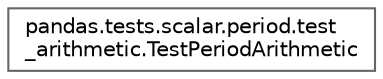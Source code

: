 digraph "Graphical Class Hierarchy"
{
 // LATEX_PDF_SIZE
  bgcolor="transparent";
  edge [fontname=Helvetica,fontsize=10,labelfontname=Helvetica,labelfontsize=10];
  node [fontname=Helvetica,fontsize=10,shape=box,height=0.2,width=0.4];
  rankdir="LR";
  Node0 [id="Node000000",label="pandas.tests.scalar.period.test\l_arithmetic.TestPeriodArithmetic",height=0.2,width=0.4,color="grey40", fillcolor="white", style="filled",URL="$d0/db1/classpandas_1_1tests_1_1scalar_1_1period_1_1test__arithmetic_1_1TestPeriodArithmetic.html",tooltip=" "];
}

